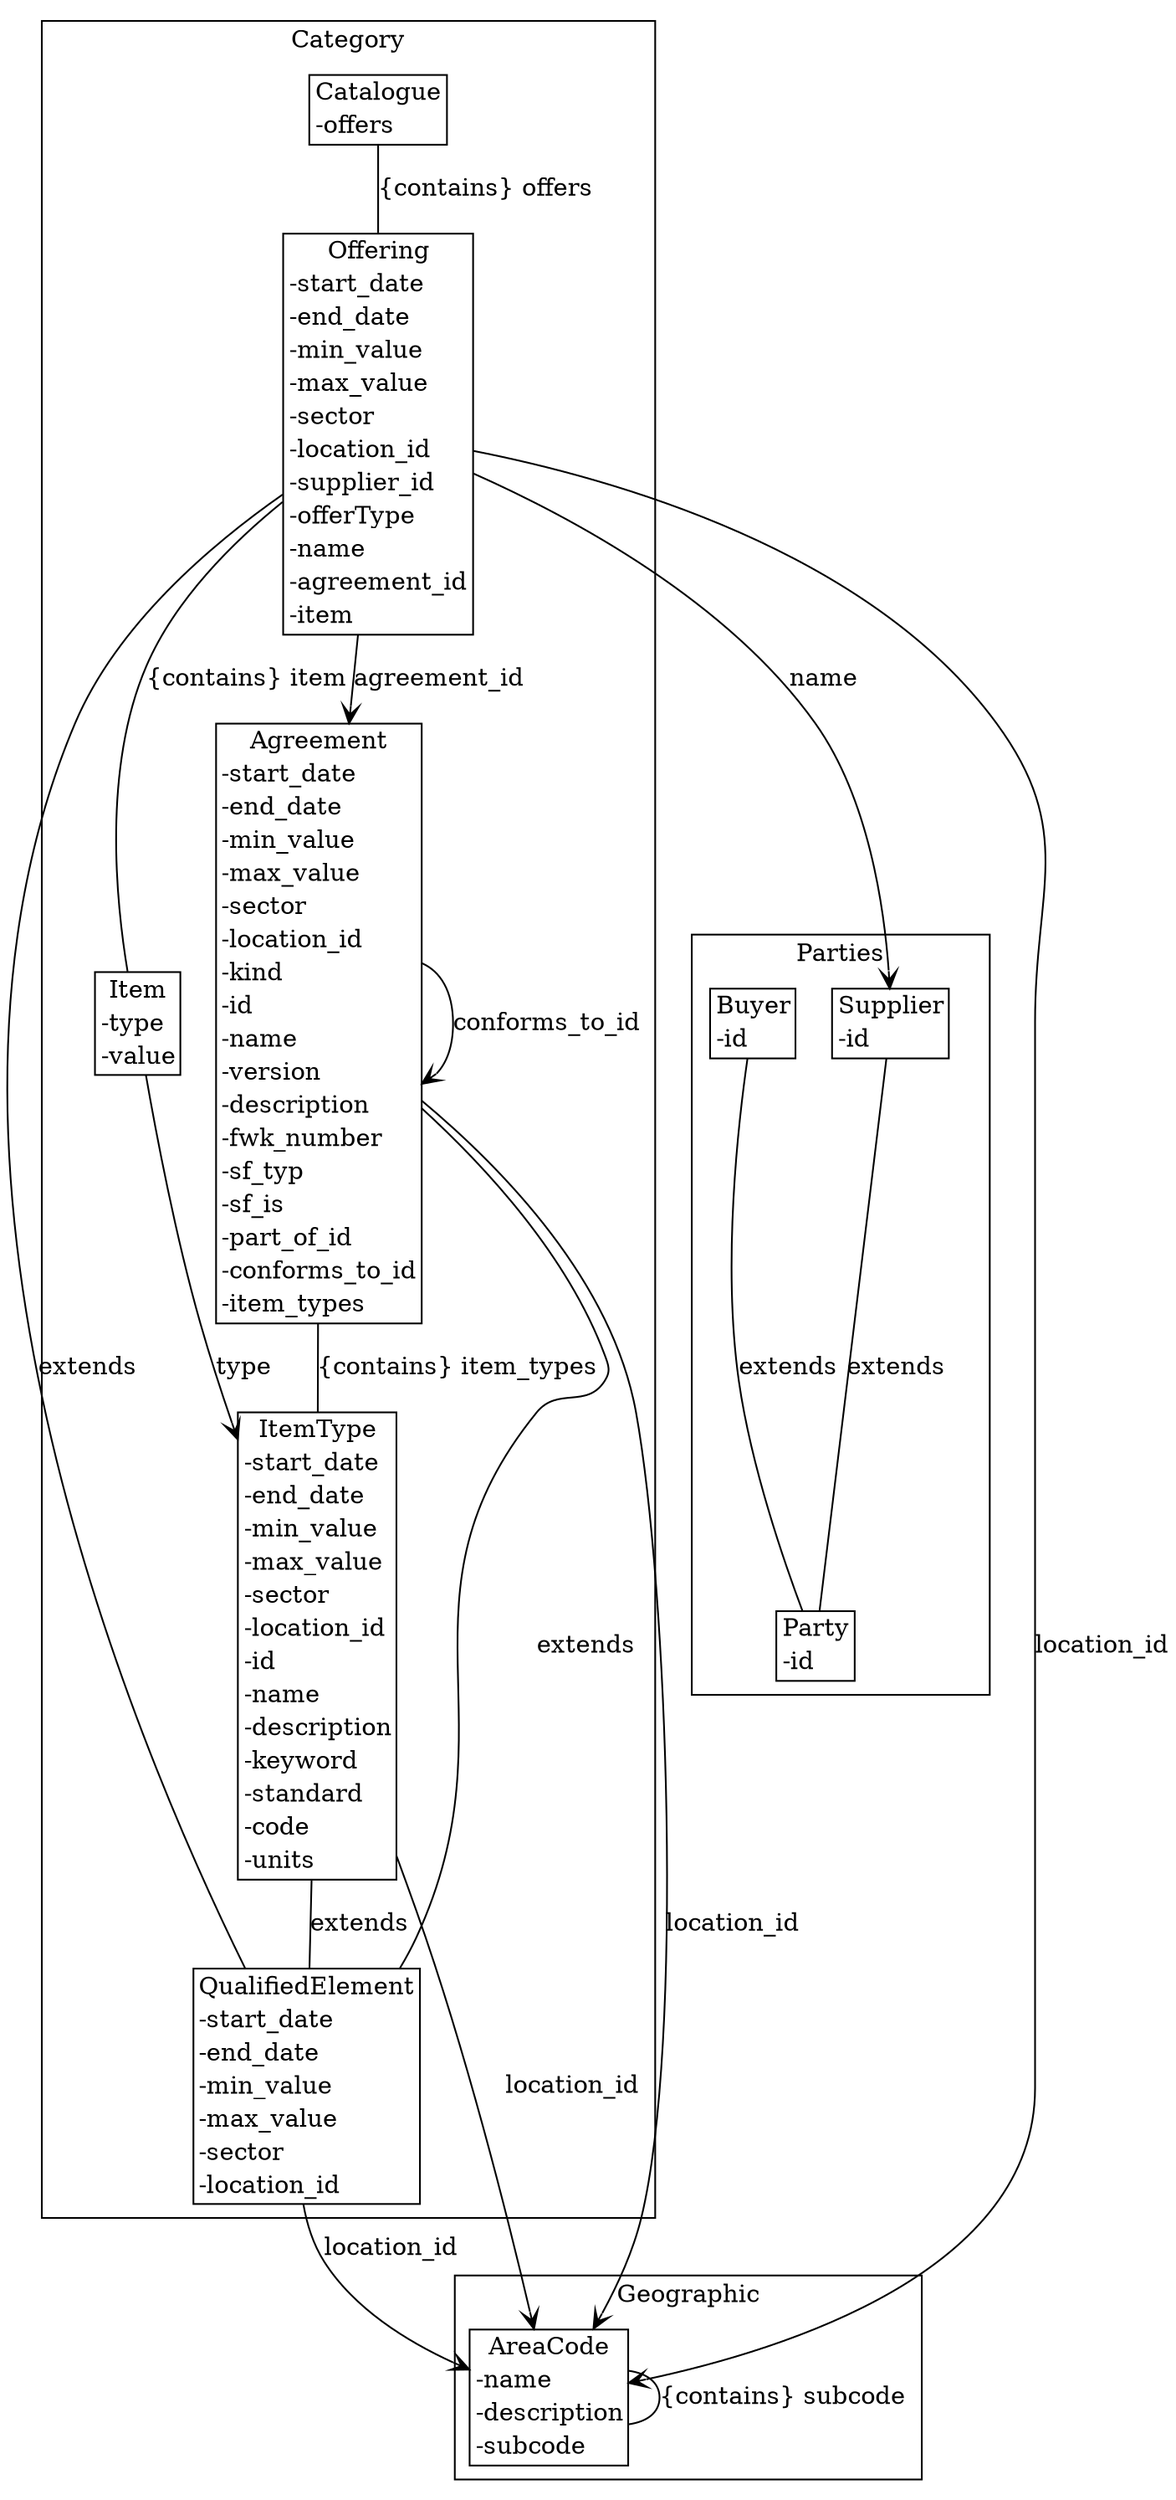 strict digraph {
subgraph cluster_Category {
node [shape=plaintext margin=0];
label=Category;
"QualifiedElement" [label=<<table BORDER="1" CELLBORDER="0" CELLSPACING="0"><TH><TD>QualifiedElement</TD></TH><TR><TD ALIGN="LEFT">-start_date</TD></TR><TR><TD ALIGN="LEFT">-end_date</TD></TR><TR><TD ALIGN="LEFT">-min_value</TD></TR><TR><TD ALIGN="LEFT">-max_value</TD></TR><TR><TD ALIGN="LEFT">-sector</TD></TR><TR><TD ALIGN="LEFT">-location_id</TD></TR></table>>];
"ItemType" [label=<<table BORDER="1" CELLBORDER="0" CELLSPACING="0"><TH><TD>ItemType</TD></TH><TR><TD ALIGN="LEFT">-start_date</TD></TR><TR><TD ALIGN="LEFT">-end_date</TD></TR><TR><TD ALIGN="LEFT">-min_value</TD></TR><TR><TD ALIGN="LEFT">-max_value</TD></TR><TR><TD ALIGN="LEFT">-sector</TD></TR><TR><TD ALIGN="LEFT">-location_id</TD></TR><TR><TD ALIGN="LEFT">-id</TD></TR><TR><TD ALIGN="LEFT">-name</TD></TR><TR><TD ALIGN="LEFT">-description</TD></TR><TR><TD ALIGN="LEFT">-keyword</TD></TR><TR><TD ALIGN="LEFT">-standard</TD></TR><TR><TD ALIGN="LEFT">-code</TD></TR><TR><TD ALIGN="LEFT">-units</TD></TR></table>>];
"Agreement" [label=<<table BORDER="1" CELLBORDER="0" CELLSPACING="0"><TH><TD>Agreement</TD></TH><TR><TD ALIGN="LEFT">-start_date</TD></TR><TR><TD ALIGN="LEFT">-end_date</TD></TR><TR><TD ALIGN="LEFT">-min_value</TD></TR><TR><TD ALIGN="LEFT">-max_value</TD></TR><TR><TD ALIGN="LEFT">-sector</TD></TR><TR><TD ALIGN="LEFT">-location_id</TD></TR><TR><TD ALIGN="LEFT">-kind</TD></TR><TR><TD ALIGN="LEFT">-id</TD></TR><TR><TD ALIGN="LEFT">-name</TD></TR><TR><TD ALIGN="LEFT">-version</TD></TR><TR><TD ALIGN="LEFT">-description</TD></TR><TR><TD ALIGN="LEFT">-fwk_number</TD></TR><TR><TD ALIGN="LEFT">-sf_typ</TD></TR><TR><TD ALIGN="LEFT">-sf_is</TD></TR><TR><TD ALIGN="LEFT">-part_of_id</TD></TR><TR><TD ALIGN="LEFT">-conforms_to_id</TD></TR><TR><TD ALIGN="LEFT">-item_types</TD></TR></table>>];
"Item" [label=<<table BORDER="1" CELLBORDER="0" CELLSPACING="0"><TH><TD>Item</TD></TH><TR><TD ALIGN="LEFT">-type</TD></TR><TR><TD ALIGN="LEFT">-value</TD></TR></table>>];
"Offering" [label=<<table BORDER="1" CELLBORDER="0" CELLSPACING="0"><TH><TD>Offering</TD></TH><TR><TD ALIGN="LEFT">-start_date</TD></TR><TR><TD ALIGN="LEFT">-end_date</TD></TR><TR><TD ALIGN="LEFT">-min_value</TD></TR><TR><TD ALIGN="LEFT">-max_value</TD></TR><TR><TD ALIGN="LEFT">-sector</TD></TR><TR><TD ALIGN="LEFT">-location_id</TD></TR><TR><TD ALIGN="LEFT">-supplier_id</TD></TR><TR><TD ALIGN="LEFT">-offerType</TD></TR><TR><TD ALIGN="LEFT">-name</TD></TR><TR><TD ALIGN="LEFT">-agreement_id</TD></TR><TR><TD ALIGN="LEFT">-item</TD></TR></table>>];
"Catalogue" [label=<<table BORDER="1" CELLBORDER="0" CELLSPACING="0"><TH><TD>Catalogue</TD></TH><TR><TD ALIGN="LEFT">-offers</TD></TR></table>>];
}
subgraph cluster_Parties {
node [shape=plaintext margin=0];
label=Parties;
"Party" [label=<<table BORDER="1" CELLBORDER="0" CELLSPACING="0"><TH><TD>Party</TD></TH><TR><TD ALIGN="LEFT">-id</TD></TR></table>>];
"Supplier" [label=<<table BORDER="1" CELLBORDER="0" CELLSPACING="0"><TH><TD>Supplier</TD></TH><TR><TD ALIGN="LEFT">-id</TD></TR></table>>];
"Buyer" [label=<<table BORDER="1" CELLBORDER="0" CELLSPACING="0"><TH><TD>Buyer</TD></TH><TR><TD ALIGN="LEFT">-id</TD></TR></table>>];
}
subgraph cluster_Geographic {
node [shape=plaintext margin=0];
label=Geographic;
"AreaCode" [label=<<table BORDER="1" CELLBORDER="0" CELLSPACING="0"><TH><TD>AreaCode</TD></TH><TR><TD ALIGN="LEFT">-name</TD></TR><TR><TD ALIGN="LEFT">-description</TD></TR><TR><TD ALIGN="LEFT">-subcode</TD></TR></table>>];
}
"QualifiedElement" -> "AreaCode" [label="location_id" arrowhead = "open" arrowtail = "none" ];
"ItemType" -> "QualifiedElement" [label="extends" arrowhead = "none" arrowtail = "normal" ];
"ItemType" -> "AreaCode" [label="location_id" arrowhead = "open" arrowtail = "none" ];
"Agreement" -> "QualifiedElement" [label="extends" arrowhead = "none" arrowtail = "normal" ];
"Agreement" -> "AreaCode" [label="location_id" arrowhead = "open" arrowtail = "none" ];
"Agreement" -> "Agreement" [label="part_of_id" arrowhead = "open" arrowtail = "none" ];
"Agreement" -> "Agreement" [label="conforms_to_id" arrowhead = "open" arrowtail = "none" ];
"Agreement" -> "ItemType" [label="{contains} item_types" arrowhead = "none" arrowtail = "diamond" ];
"Item" -> "ItemType" [label="type" arrowhead = "open" arrowtail = "none" ];
"Offering" -> "QualifiedElement" [label="extends" arrowhead = "none" arrowtail = "normal" ];
"Offering" -> "AreaCode" [label="location_id" arrowhead = "open" arrowtail = "none" ];
"Offering" -> "Supplier" [label="supplier_id" arrowhead = "open" arrowtail = "none" ];
"Offering" -> "Supplier" [label="name" arrowhead = "open" arrowtail = "none" ];
"Offering" -> "Agreement" [label="agreement_id" arrowhead = "open" arrowtail = "none" ];
"Offering" -> "Item" [label="{contains} item" arrowhead = "none" arrowtail = "diamond" ];
"Catalogue" -> "Offering" [label="{contains} offers" arrowhead = "none" arrowtail = "diamond" ];
"Supplier" -> "Party" [label="extends" arrowhead = "none" arrowtail = "normal" ];
"Buyer" -> "Party" [label="extends" arrowhead = "none" arrowtail = "normal" ];
"AreaCode" -> "AreaCode" [label="{contains} subcode" arrowhead = "none" arrowtail = "diamond" ];
}
